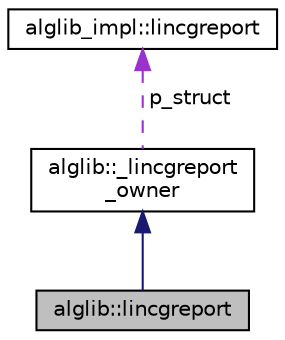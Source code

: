 digraph "alglib::lincgreport"
{
  edge [fontname="Helvetica",fontsize="10",labelfontname="Helvetica",labelfontsize="10"];
  node [fontname="Helvetica",fontsize="10",shape=record];
  Node2 [label="alglib::lincgreport",height=0.2,width=0.4,color="black", fillcolor="grey75", style="filled", fontcolor="black"];
  Node3 -> Node2 [dir="back",color="midnightblue",fontsize="10",style="solid",fontname="Helvetica"];
  Node3 [label="alglib::_lincgreport\l_owner",height=0.2,width=0.4,color="black", fillcolor="white", style="filled",URL="$classalglib_1_1__lincgreport__owner.html"];
  Node4 -> Node3 [dir="back",color="darkorchid3",fontsize="10",style="dashed",label=" p_struct" ,fontname="Helvetica"];
  Node4 [label="alglib_impl::lincgreport",height=0.2,width=0.4,color="black", fillcolor="white", style="filled",URL="$structalglib__impl_1_1lincgreport.html"];
}
